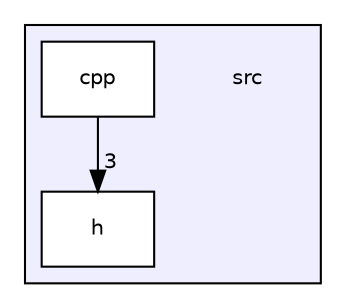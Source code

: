 digraph "src" {
  compound=true
  node [ fontsize="10", fontname="Helvetica"];
  edge [ labelfontsize="10", labelfontname="Helvetica"];
  subgraph clusterdir_68267d1309a1af8e8297ef4c3efbcdba {
    graph [ bgcolor="#eeeeff", pencolor="black", label="" URL="dir_68267d1309a1af8e8297ef4c3efbcdba.html"];
    dir_68267d1309a1af8e8297ef4c3efbcdba [shape=plaintext label="src"];
  dir_dfdbda394c3f7a3aa55229f33a559c41 [shape=box label="cpp" fillcolor="white" style="filled" URL="dir_dfdbda394c3f7a3aa55229f33a559c41.html"];
  dir_91e09e7569ccd19553b6fd3d442a4b1c [shape=box label="h" fillcolor="white" style="filled" URL="dir_91e09e7569ccd19553b6fd3d442a4b1c.html"];
  }
  dir_dfdbda394c3f7a3aa55229f33a559c41->dir_91e09e7569ccd19553b6fd3d442a4b1c [headlabel="3", labeldistance=1.5 headhref="dir_000002_000003.html"];
}
